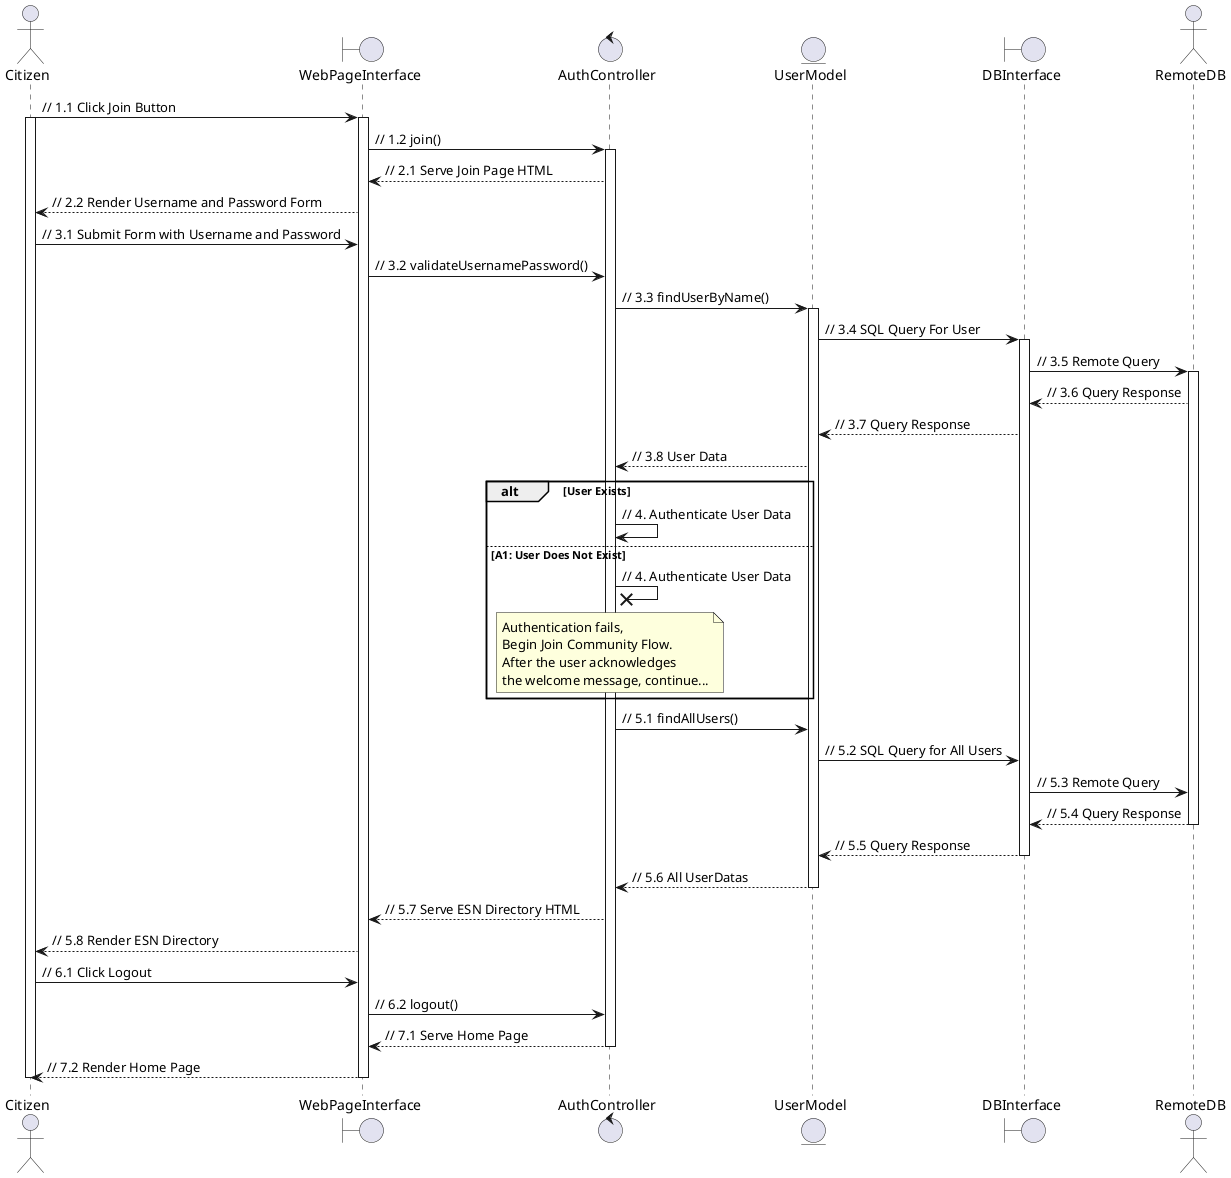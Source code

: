@startuml

actor Citizen as c
boundary WebPageInterface as w
control AuthController as a
entity UserModel as u
boundary DBInterface as db
actor RemoteDB as rdb

c -> w : // 1.1 Click Join Button
activate c
activate w
w -> a : // 1.2 join()
activate a
a --> w : // 2.1 Serve Join Page HTML 
w --> c : // 2.2 Render Username and Password Form
c -> w : // 3.1 Submit Form with Username and Password
w -> a : // 3.2 validateUsernamePassword()
a -> u : // 3.3 findUserByName()
activate u
u -> db : // 3.4 SQL Query For User
activate db
db -> rdb : // 3.5 Remote Query
activate rdb
rdb --> db : // 3.6 Query Response
db --> u : // 3.7 Query Response
u --> a : // 3.8 User Data

alt User Exists
a -> a : // 4. Authenticate User Data

else A1: User Does Not Exist

a ->x a : // 4. Authenticate User Data

note over a
Authentication fails,
Begin Join Community Flow.
After the user acknowledges
the welcome message, continue...
end note

end

a -> u : // 5.1 findAllUsers()
u -> db : // 5.2 SQL Query for All Users
db -> rdb : // 5.3 Remote Query
rdb --> db : // 5.4 Query Response
deactivate rdb
db --> u : // 5.5 Query Response
deactivate db
u --> a : // 5.6 All UserDatas
deactivate u
a --> w : // 5.7 Serve ESN Directory HTML
w --> c : // 5.8 Render ESN Directory
c -> w : // 6.1 Click Logout
w -> a : // 6.2 logout()
a --> w : // 7.1 Serve Home Page
deactivate a
w --> c : // 7.2 Render Home Page
deactivate w
deactivate c

@enduml